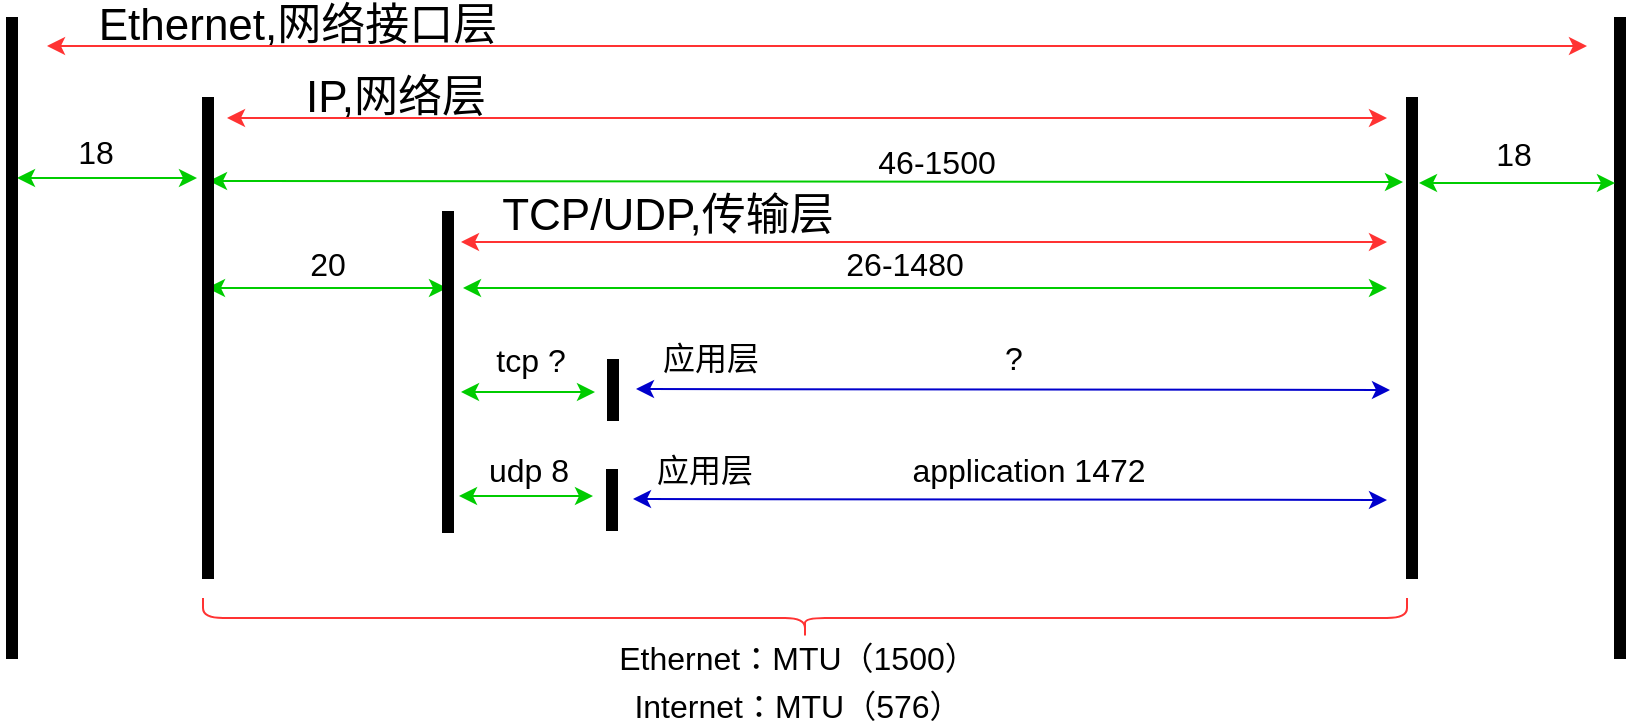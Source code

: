 <mxfile version="10.6.7" type="device"><diagram id="8HdPPavlg0hs8LvCiRic" name="Page-1"><mxGraphModel dx="1058" dy="809" grid="1" gridSize="10" guides="1" tooltips="1" connect="1" arrows="1" fold="1" page="1" pageScale="1" pageWidth="827" pageHeight="1169" math="0" shadow="0"><root><mxCell id="0"/><mxCell id="1" parent="0"/><mxCell id="Gc3sKy8hewxQ1fUyC7WN-94" value="" style="group" vertex="1" connectable="0" parent="1"><mxGeometry x="33.5" y="40" width="809" height="360" as="geometry"/></mxCell><mxCell id="Gc3sKy8hewxQ1fUyC7WN-55" value="" style="group" vertex="1" connectable="0" parent="Gc3sKy8hewxQ1fUyC7WN-94"><mxGeometry width="809" height="336" as="geometry"/></mxCell><mxCell id="Gc3sKy8hewxQ1fUyC7WN-4" value="TCP/UDP,传输层" style="text;html=1;strokeColor=none;fillColor=none;align=center;verticalAlign=middle;whiteSpace=wrap;rounded=0;fontSize=22;" vertex="1" parent="Gc3sKy8hewxQ1fUyC7WN-55"><mxGeometry x="240" y="95" width="180" height="20" as="geometry"/></mxCell><mxCell id="Gc3sKy8hewxQ1fUyC7WN-6" value="IP,网络层" style="text;html=1;strokeColor=none;fillColor=none;align=center;verticalAlign=middle;whiteSpace=wrap;rounded=0;fontSize=22;" vertex="1" parent="Gc3sKy8hewxQ1fUyC7WN-55"><mxGeometry x="138" y="36" width="112" height="20" as="geometry"/></mxCell><mxCell id="Gc3sKy8hewxQ1fUyC7WN-8" value="&lt;span&gt;Ethernet,网络接口层&lt;/span&gt;" style="text;html=1;strokeColor=none;fillColor=none;align=center;verticalAlign=middle;whiteSpace=wrap;rounded=0;fontSize=22;" vertex="1" parent="Gc3sKy8hewxQ1fUyC7WN-55"><mxGeometry x="40" width="210" height="20" as="geometry"/></mxCell><mxCell id="Gc3sKy8hewxQ1fUyC7WN-13" value="" style="endArrow=classic;startArrow=classic;html=1;fontSize=22;strokeColor=#00CC00;" edge="1" parent="Gc3sKy8hewxQ1fUyC7WN-55"><mxGeometry width="50" height="50" relative="1" as="geometry"><mxPoint x="5" y="86" as="sourcePoint"/><mxPoint x="95" y="86" as="targetPoint"/></mxGeometry></mxCell><mxCell id="Gc3sKy8hewxQ1fUyC7WN-14" value="18" style="text;html=1;strokeColor=none;fillColor=none;align=center;verticalAlign=middle;whiteSpace=wrap;rounded=0;fontSize=16;" vertex="1" parent="Gc3sKy8hewxQ1fUyC7WN-55"><mxGeometry x="24.5" y="63" width="40" height="20" as="geometry"/></mxCell><mxCell id="Gc3sKy8hewxQ1fUyC7WN-21" value="&lt;span&gt;46-1500&lt;/span&gt;" style="text;html=1;strokeColor=none;fillColor=none;align=center;verticalAlign=middle;whiteSpace=wrap;rounded=0;fontSize=16;" vertex="1" parent="Gc3sKy8hewxQ1fUyC7WN-55"><mxGeometry x="422.5" y="67.5" width="85" height="20" as="geometry"/></mxCell><mxCell id="Gc3sKy8hewxQ1fUyC7WN-20" value="" style="endArrow=classic;startArrow=classic;html=1;fontSize=16;strokeColor=#00CC00;" edge="1" parent="Gc3sKy8hewxQ1fUyC7WN-55"><mxGeometry width="50" height="50" relative="1" as="geometry"><mxPoint x="101" y="87.5" as="sourcePoint"/><mxPoint x="698" y="88" as="targetPoint"/></mxGeometry></mxCell><mxCell id="Gc3sKy8hewxQ1fUyC7WN-22" value="" style="endArrow=classic;startArrow=classic;html=1;fontSize=16;strokeColor=#00CC00;" edge="1" parent="Gc3sKy8hewxQ1fUyC7WN-55"><mxGeometry width="50" height="50" relative="1" as="geometry"><mxPoint x="100" y="141" as="sourcePoint"/><mxPoint x="220" y="141" as="targetPoint"/></mxGeometry></mxCell><mxCell id="Gc3sKy8hewxQ1fUyC7WN-23" value="20" style="text;html=1;strokeColor=none;fillColor=none;align=center;verticalAlign=middle;whiteSpace=wrap;rounded=0;fontSize=16;" vertex="1" parent="Gc3sKy8hewxQ1fUyC7WN-55"><mxGeometry x="140" y="119" width="40" height="20" as="geometry"/></mxCell><mxCell id="Gc3sKy8hewxQ1fUyC7WN-24" value="" style="endArrow=classic;startArrow=classic;html=1;fontSize=16;strokeColor=#00CC00;" edge="1" parent="Gc3sKy8hewxQ1fUyC7WN-55"><mxGeometry width="50" height="50" relative="1" as="geometry"><mxPoint x="228" y="141" as="sourcePoint"/><mxPoint x="690" y="141" as="targetPoint"/></mxGeometry></mxCell><mxCell id="Gc3sKy8hewxQ1fUyC7WN-25" value="26-1480" style="text;html=1;strokeColor=none;fillColor=none;align=center;verticalAlign=middle;whiteSpace=wrap;rounded=0;fontSize=16;" vertex="1" parent="Gc3sKy8hewxQ1fUyC7WN-55"><mxGeometry x="407" y="119" width="83" height="20" as="geometry"/></mxCell><mxCell id="Gc3sKy8hewxQ1fUyC7WN-26" value="" style="endArrow=classic;startArrow=classic;html=1;fontSize=16;strokeColor=#00CC00;" edge="1" parent="Gc3sKy8hewxQ1fUyC7WN-55"><mxGeometry width="50" height="50" relative="1" as="geometry"><mxPoint x="226" y="245" as="sourcePoint"/><mxPoint x="293" y="245" as="targetPoint"/></mxGeometry></mxCell><mxCell id="Gc3sKy8hewxQ1fUyC7WN-27" value="udp 8" style="text;html=1;strokeColor=none;fillColor=none;align=center;verticalAlign=middle;whiteSpace=wrap;rounded=0;fontSize=16;" vertex="1" parent="Gc3sKy8hewxQ1fUyC7WN-55"><mxGeometry x="230" y="222" width="61" height="20" as="geometry"/></mxCell><mxCell id="Gc3sKy8hewxQ1fUyC7WN-29" value="application 1472" style="text;html=1;strokeColor=none;fillColor=none;align=center;verticalAlign=middle;whiteSpace=wrap;rounded=0;fontSize=16;" vertex="1" parent="Gc3sKy8hewxQ1fUyC7WN-55"><mxGeometry x="430" y="222" width="161" height="20" as="geometry"/></mxCell><mxCell id="Gc3sKy8hewxQ1fUyC7WN-30" value="" style="shape=curlyBracket;whiteSpace=wrap;html=1;rounded=1;fontSize=16;direction=north;strokeColor=#FF3333;" vertex="1" parent="Gc3sKy8hewxQ1fUyC7WN-55"><mxGeometry x="98" y="296" width="602" height="20" as="geometry"/></mxCell><mxCell id="Gc3sKy8hewxQ1fUyC7WN-32" value="Ethernet：MTU（1500）" style="text;html=1;strokeColor=none;fillColor=none;align=center;verticalAlign=middle;whiteSpace=wrap;rounded=0;fontSize=16;" vertex="1" parent="Gc3sKy8hewxQ1fUyC7WN-55"><mxGeometry x="240" y="316" width="310" height="20" as="geometry"/></mxCell><mxCell id="Gc3sKy8hewxQ1fUyC7WN-34" value="" style="rounded=0;whiteSpace=wrap;html=1;fontSize=16;fillColor=#000000;" vertex="1" parent="Gc3sKy8hewxQ1fUyC7WN-55"><mxGeometry y="6" width="5" height="320" as="geometry"/></mxCell><mxCell id="Gc3sKy8hewxQ1fUyC7WN-35" value="" style="rounded=0;whiteSpace=wrap;html=1;fontSize=16;fillColor=#000000;" vertex="1" parent="Gc3sKy8hewxQ1fUyC7WN-55"><mxGeometry x="98" y="46" width="5" height="240" as="geometry"/></mxCell><mxCell id="Gc3sKy8hewxQ1fUyC7WN-36" value="" style="rounded=0;whiteSpace=wrap;html=1;fontSize=16;fillColor=#000000;" vertex="1" parent="Gc3sKy8hewxQ1fUyC7WN-55"><mxGeometry x="218" y="103" width="5" height="160" as="geometry"/></mxCell><mxCell id="Gc3sKy8hewxQ1fUyC7WN-37" value="" style="rounded=0;whiteSpace=wrap;html=1;fontSize=16;fillColor=#000000;" vertex="1" parent="Gc3sKy8hewxQ1fUyC7WN-55"><mxGeometry x="300" y="232" width="5" height="30" as="geometry"/></mxCell><mxCell id="Gc3sKy8hewxQ1fUyC7WN-38" value="" style="rounded=0;whiteSpace=wrap;html=1;fontSize=16;fillColor=#000000;" vertex="1" parent="Gc3sKy8hewxQ1fUyC7WN-55"><mxGeometry x="700" y="46" width="5" height="240" as="geometry"/></mxCell><mxCell id="Gc3sKy8hewxQ1fUyC7WN-39" value="" style="rounded=0;whiteSpace=wrap;html=1;fontSize=16;fillColor=#000000;" vertex="1" parent="Gc3sKy8hewxQ1fUyC7WN-55"><mxGeometry x="804" y="6" width="5" height="320" as="geometry"/></mxCell><mxCell id="Gc3sKy8hewxQ1fUyC7WN-40" value="" style="endArrow=classic;startArrow=classic;html=1;fontSize=22;strokeColor=#00CC00;" edge="1" parent="Gc3sKy8hewxQ1fUyC7WN-55"><mxGeometry width="50" height="50" relative="1" as="geometry"><mxPoint x="706" y="88.5" as="sourcePoint"/><mxPoint x="804" y="88.5" as="targetPoint"/></mxGeometry></mxCell><mxCell id="Gc3sKy8hewxQ1fUyC7WN-41" value="18" style="text;html=1;strokeColor=none;fillColor=none;align=center;verticalAlign=middle;whiteSpace=wrap;rounded=0;fontSize=16;" vertex="1" parent="Gc3sKy8hewxQ1fUyC7WN-55"><mxGeometry x="733.5" y="64" width="40" height="20" as="geometry"/></mxCell><mxCell id="Gc3sKy8hewxQ1fUyC7WN-43" value="" style="endArrow=classic;startArrow=classic;html=1;fillColor=#010A02;fontSize=16;strokeColor=#FF3333;" edge="1" parent="Gc3sKy8hewxQ1fUyC7WN-55"><mxGeometry width="50" height="50" relative="1" as="geometry"><mxPoint x="20" y="20" as="sourcePoint"/><mxPoint x="790" y="20" as="targetPoint"/></mxGeometry></mxCell><mxCell id="Gc3sKy8hewxQ1fUyC7WN-44" value="" style="endArrow=classic;startArrow=classic;html=1;fillColor=#0A0A0A;fontSize=16;strokeColor=#FF3333;" edge="1" parent="Gc3sKy8hewxQ1fUyC7WN-55"><mxGeometry width="50" height="50" relative="1" as="geometry"><mxPoint x="110" y="56" as="sourcePoint"/><mxPoint x="690" y="56" as="targetPoint"/></mxGeometry></mxCell><mxCell id="Gc3sKy8hewxQ1fUyC7WN-47" value="" style="endArrow=classic;startArrow=classic;html=1;fillColor=#0A0A0A;fontSize=16;strokeColor=#FF3333;" edge="1" parent="Gc3sKy8hewxQ1fUyC7WN-55"><mxGeometry width="50" height="50" relative="1" as="geometry"><mxPoint x="227" y="118" as="sourcePoint"/><mxPoint x="690" y="118" as="targetPoint"/></mxGeometry></mxCell><mxCell id="Gc3sKy8hewxQ1fUyC7WN-49" value="" style="rounded=0;whiteSpace=wrap;html=1;fontSize=16;fillColor=#000000;" vertex="1" parent="Gc3sKy8hewxQ1fUyC7WN-55"><mxGeometry x="300.5" y="177" width="5" height="30" as="geometry"/></mxCell><mxCell id="Gc3sKy8hewxQ1fUyC7WN-50" value="" style="endArrow=classic;startArrow=classic;html=1;fontSize=16;strokeColor=#00CC00;" edge="1" parent="Gc3sKy8hewxQ1fUyC7WN-55"><mxGeometry width="50" height="50" relative="1" as="geometry"><mxPoint x="227" y="193" as="sourcePoint"/><mxPoint x="294" y="193" as="targetPoint"/></mxGeometry></mxCell><mxCell id="Gc3sKy8hewxQ1fUyC7WN-51" value="" style="endArrow=classic;startArrow=classic;html=1;fontSize=16;strokeColor=#0000CC;" edge="1" parent="Gc3sKy8hewxQ1fUyC7WN-55"><mxGeometry width="50" height="50" relative="1" as="geometry"><mxPoint x="313" y="246.5" as="sourcePoint"/><mxPoint x="690" y="247" as="targetPoint"/></mxGeometry></mxCell><mxCell id="Gc3sKy8hewxQ1fUyC7WN-52" value="tcp ?" style="text;html=1;strokeColor=none;fillColor=none;align=center;verticalAlign=middle;whiteSpace=wrap;rounded=0;fontSize=16;" vertex="1" parent="Gc3sKy8hewxQ1fUyC7WN-55"><mxGeometry x="231.5" y="167" width="61" height="20" as="geometry"/></mxCell><mxCell id="Gc3sKy8hewxQ1fUyC7WN-53" value="" style="endArrow=classic;startArrow=classic;html=1;fontSize=16;strokeColor=#0000CC;" edge="1" parent="Gc3sKy8hewxQ1fUyC7WN-55"><mxGeometry width="50" height="50" relative="1" as="geometry"><mxPoint x="314.5" y="191.5" as="sourcePoint"/><mxPoint x="691.5" y="192" as="targetPoint"/></mxGeometry></mxCell><mxCell id="Gc3sKy8hewxQ1fUyC7WN-54" value="?" style="text;html=1;strokeColor=none;fillColor=none;align=center;verticalAlign=middle;whiteSpace=wrap;rounded=0;fontSize=16;" vertex="1" parent="Gc3sKy8hewxQ1fUyC7WN-55"><mxGeometry x="483" y="166" width="40" height="20" as="geometry"/></mxCell><mxCell id="Gc3sKy8hewxQ1fUyC7WN-56" value="应用层" style="text;html=1;strokeColor=none;fillColor=none;align=center;verticalAlign=middle;whiteSpace=wrap;rounded=0;fontSize=16;" vertex="1" parent="Gc3sKy8hewxQ1fUyC7WN-55"><mxGeometry x="323" y="166" width="57" height="20" as="geometry"/></mxCell><mxCell id="Gc3sKy8hewxQ1fUyC7WN-92" value="应用层" style="text;html=1;strokeColor=none;fillColor=none;align=center;verticalAlign=middle;whiteSpace=wrap;rounded=0;fontSize=16;" vertex="1" parent="Gc3sKy8hewxQ1fUyC7WN-55"><mxGeometry x="320" y="222" width="57" height="20" as="geometry"/></mxCell><mxCell id="Gc3sKy8hewxQ1fUyC7WN-93" value="Internet：MTU（576）" style="text;html=1;strokeColor=none;fillColor=none;align=center;verticalAlign=middle;whiteSpace=wrap;rounded=0;fontSize=16;" vertex="1" parent="Gc3sKy8hewxQ1fUyC7WN-94"><mxGeometry x="240" y="340" width="310" height="20" as="geometry"/></mxCell></root></mxGraphModel></diagram></mxfile>